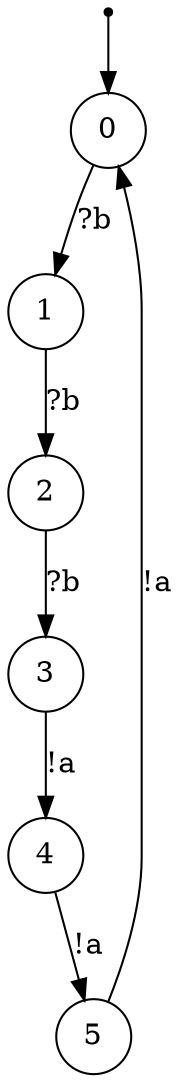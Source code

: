 digraph {
 node [shape=point] ENTRY
 node [shape=circle]
 ENTRY -> 0
0 -> 1 [label="?b"]
1 -> 2 [label="?b"]
2 -> 3 [label="?b"]
3 -> 4 [label="!a"]
4 -> 5 [label="!a"]
5 -> 0 [label="!a"]
}